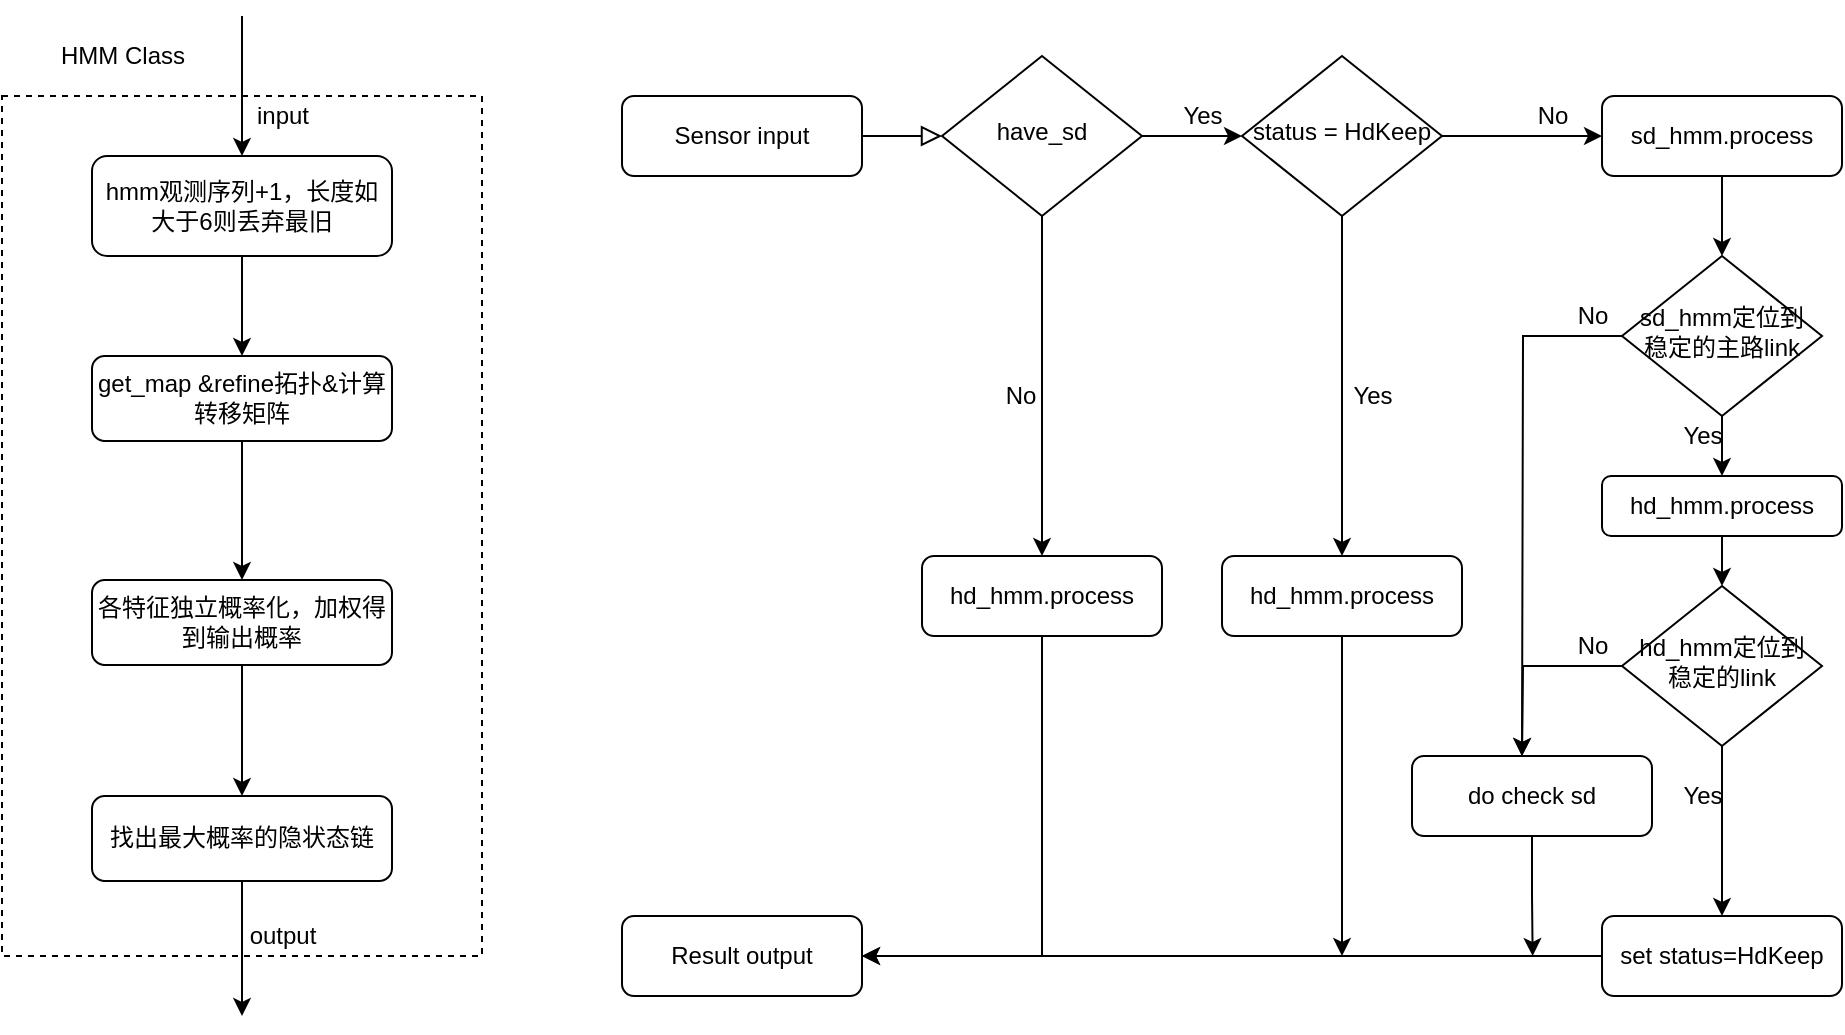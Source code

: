 <mxfile version="13.5.3" type="github">
  <diagram id="C5RBs43oDa-KdzZeNtuy" name="Page-1">
    <mxGraphModel dx="2274" dy="752" grid="1" gridSize="10" guides="1" tooltips="1" connect="1" arrows="1" fold="1" page="1" pageScale="1" pageWidth="827" pageHeight="1169" math="0" shadow="0">
      <root>
        <mxCell id="WIyWlLk6GJQsqaUBKTNV-0" />
        <mxCell id="WIyWlLk6GJQsqaUBKTNV-1" parent="WIyWlLk6GJQsqaUBKTNV-0" />
        <mxCell id="lWddK0O_4O9R-x-x5ZZC-25" value="" style="whiteSpace=wrap;html=1;dashed=1;" vertex="1" parent="WIyWlLk6GJQsqaUBKTNV-1">
          <mxGeometry x="-150" y="300" width="240" height="430" as="geometry" />
        </mxCell>
        <mxCell id="WIyWlLk6GJQsqaUBKTNV-2" value="" style="rounded=0;html=1;jettySize=auto;orthogonalLoop=1;fontSize=11;endArrow=block;endFill=0;endSize=8;strokeWidth=1;shadow=0;labelBackgroundColor=none;edgeStyle=orthogonalEdgeStyle;" parent="WIyWlLk6GJQsqaUBKTNV-1" source="WIyWlLk6GJQsqaUBKTNV-3" target="WIyWlLk6GJQsqaUBKTNV-6" edge="1">
          <mxGeometry relative="1" as="geometry" />
        </mxCell>
        <mxCell id="WIyWlLk6GJQsqaUBKTNV-3" value="Sensor input" style="rounded=1;whiteSpace=wrap;html=1;fontSize=12;glass=0;strokeWidth=1;shadow=0;" parent="WIyWlLk6GJQsqaUBKTNV-1" vertex="1">
          <mxGeometry x="160" y="300" width="120" height="40" as="geometry" />
        </mxCell>
        <mxCell id="lWddK0O_4O9R-x-x5ZZC-53" style="edgeStyle=orthogonalEdgeStyle;rounded=0;orthogonalLoop=1;jettySize=auto;html=1;exitX=0.5;exitY=1;exitDx=0;exitDy=0;" edge="1" parent="WIyWlLk6GJQsqaUBKTNV-1" source="WIyWlLk6GJQsqaUBKTNV-6" target="WIyWlLk6GJQsqaUBKTNV-7">
          <mxGeometry relative="1" as="geometry" />
        </mxCell>
        <mxCell id="lWddK0O_4O9R-x-x5ZZC-54" style="edgeStyle=orthogonalEdgeStyle;rounded=0;orthogonalLoop=1;jettySize=auto;html=1;exitX=1;exitY=0.5;exitDx=0;exitDy=0;entryX=0;entryY=0.5;entryDx=0;entryDy=0;" edge="1" parent="WIyWlLk6GJQsqaUBKTNV-1" source="WIyWlLk6GJQsqaUBKTNV-6" target="lWddK0O_4O9R-x-x5ZZC-11">
          <mxGeometry relative="1" as="geometry" />
        </mxCell>
        <mxCell id="WIyWlLk6GJQsqaUBKTNV-6" value="have_sd" style="rhombus;whiteSpace=wrap;html=1;shadow=0;fontFamily=Helvetica;fontSize=12;align=center;strokeWidth=1;spacing=6;spacingTop=-4;" parent="WIyWlLk6GJQsqaUBKTNV-1" vertex="1">
          <mxGeometry x="320" y="280" width="100" height="80" as="geometry" />
        </mxCell>
        <mxCell id="lWddK0O_4O9R-x-x5ZZC-27" style="edgeStyle=orthogonalEdgeStyle;rounded=0;orthogonalLoop=1;jettySize=auto;html=1;exitX=0.5;exitY=1;exitDx=0;exitDy=0;entryX=1;entryY=0.5;entryDx=0;entryDy=0;" edge="1" parent="WIyWlLk6GJQsqaUBKTNV-1" source="WIyWlLk6GJQsqaUBKTNV-7" target="lWddK0O_4O9R-x-x5ZZC-5">
          <mxGeometry relative="1" as="geometry" />
        </mxCell>
        <mxCell id="WIyWlLk6GJQsqaUBKTNV-7" value="hd_hmm.process" style="rounded=1;whiteSpace=wrap;html=1;fontSize=12;glass=0;strokeWidth=1;shadow=0;" parent="WIyWlLk6GJQsqaUBKTNV-1" vertex="1">
          <mxGeometry x="310" y="530" width="120" height="40" as="geometry" />
        </mxCell>
        <mxCell id="lWddK0O_4O9R-x-x5ZZC-40" style="edgeStyle=orthogonalEdgeStyle;rounded=0;orthogonalLoop=1;jettySize=auto;html=1;exitX=0.5;exitY=1;exitDx=0;exitDy=0;" edge="1" parent="WIyWlLk6GJQsqaUBKTNV-1" source="WIyWlLk6GJQsqaUBKTNV-12" target="lWddK0O_4O9R-x-x5ZZC-31">
          <mxGeometry relative="1" as="geometry" />
        </mxCell>
        <mxCell id="WIyWlLk6GJQsqaUBKTNV-12" value="sd_hmm.process" style="rounded=1;whiteSpace=wrap;html=1;fontSize=12;glass=0;strokeWidth=1;shadow=0;" parent="WIyWlLk6GJQsqaUBKTNV-1" vertex="1">
          <mxGeometry x="650" y="300" width="120" height="40" as="geometry" />
        </mxCell>
        <mxCell id="lWddK0O_4O9R-x-x5ZZC-5" value="Result output" style="rounded=1;whiteSpace=wrap;html=1;fontSize=12;glass=0;strokeWidth=1;shadow=0;" vertex="1" parent="WIyWlLk6GJQsqaUBKTNV-1">
          <mxGeometry x="160" y="710" width="120" height="40" as="geometry" />
        </mxCell>
        <mxCell id="lWddK0O_4O9R-x-x5ZZC-34" style="edgeStyle=orthogonalEdgeStyle;rounded=0;orthogonalLoop=1;jettySize=auto;html=1;exitX=1;exitY=0.5;exitDx=0;exitDy=0;entryX=0;entryY=0.5;entryDx=0;entryDy=0;" edge="1" parent="WIyWlLk6GJQsqaUBKTNV-1" source="lWddK0O_4O9R-x-x5ZZC-11" target="WIyWlLk6GJQsqaUBKTNV-12">
          <mxGeometry relative="1" as="geometry" />
        </mxCell>
        <mxCell id="lWddK0O_4O9R-x-x5ZZC-39" style="edgeStyle=orthogonalEdgeStyle;rounded=0;orthogonalLoop=1;jettySize=auto;html=1;exitX=0.5;exitY=1;exitDx=0;exitDy=0;" edge="1" parent="WIyWlLk6GJQsqaUBKTNV-1" source="lWddK0O_4O9R-x-x5ZZC-11" target="lWddK0O_4O9R-x-x5ZZC-28">
          <mxGeometry relative="1" as="geometry" />
        </mxCell>
        <mxCell id="lWddK0O_4O9R-x-x5ZZC-11" value="status = HdKeep" style="rhombus;whiteSpace=wrap;html=1;shadow=0;fontFamily=Helvetica;fontSize=12;align=center;strokeWidth=1;spacing=6;spacingTop=-4;" vertex="1" parent="WIyWlLk6GJQsqaUBKTNV-1">
          <mxGeometry x="470" y="280" width="100" height="80" as="geometry" />
        </mxCell>
        <mxCell id="lWddK0O_4O9R-x-x5ZZC-63" style="edgeStyle=orthogonalEdgeStyle;rounded=0;orthogonalLoop=1;jettySize=auto;html=1;exitX=0.5;exitY=1;exitDx=0;exitDy=0;entryX=0.5;entryY=0;entryDx=0;entryDy=0;" edge="1" parent="WIyWlLk6GJQsqaUBKTNV-1" source="lWddK0O_4O9R-x-x5ZZC-13" target="lWddK0O_4O9R-x-x5ZZC-15">
          <mxGeometry relative="1" as="geometry" />
        </mxCell>
        <mxCell id="lWddK0O_4O9R-x-x5ZZC-13" value="hmm观测序列+1，长度如大于6则丢弃最旧" style="rounded=1;whiteSpace=wrap;html=1;fontSize=12;glass=0;strokeWidth=1;shadow=0;" vertex="1" parent="WIyWlLk6GJQsqaUBKTNV-1">
          <mxGeometry x="-105" y="330" width="150" height="50" as="geometry" />
        </mxCell>
        <mxCell id="lWddK0O_4O9R-x-x5ZZC-65" style="edgeStyle=orthogonalEdgeStyle;rounded=0;orthogonalLoop=1;jettySize=auto;html=1;" edge="1" parent="WIyWlLk6GJQsqaUBKTNV-1" source="lWddK0O_4O9R-x-x5ZZC-15" target="lWddK0O_4O9R-x-x5ZZC-16">
          <mxGeometry relative="1" as="geometry" />
        </mxCell>
        <mxCell id="lWddK0O_4O9R-x-x5ZZC-15" value="get_map &amp;amp;refine拓扑&amp;amp;计算转移矩阵" style="rounded=1;whiteSpace=wrap;html=1;fontSize=12;glass=0;strokeWidth=1;shadow=0;" vertex="1" parent="WIyWlLk6GJQsqaUBKTNV-1">
          <mxGeometry x="-105" y="430" width="150" height="42.5" as="geometry" />
        </mxCell>
        <mxCell id="lWddK0O_4O9R-x-x5ZZC-67" style="edgeStyle=orthogonalEdgeStyle;rounded=0;orthogonalLoop=1;jettySize=auto;html=1;entryX=0.5;entryY=0;entryDx=0;entryDy=0;" edge="1" parent="WIyWlLk6GJQsqaUBKTNV-1" source="lWddK0O_4O9R-x-x5ZZC-16" target="lWddK0O_4O9R-x-x5ZZC-17">
          <mxGeometry relative="1" as="geometry" />
        </mxCell>
        <mxCell id="lWddK0O_4O9R-x-x5ZZC-16" value="各特征独立概率化，加权得到输出概率" style="rounded=1;whiteSpace=wrap;html=1;fontSize=12;glass=0;strokeWidth=1;shadow=0;" vertex="1" parent="WIyWlLk6GJQsqaUBKTNV-1">
          <mxGeometry x="-105" y="542" width="150" height="42.5" as="geometry" />
        </mxCell>
        <mxCell id="lWddK0O_4O9R-x-x5ZZC-62" style="edgeStyle=orthogonalEdgeStyle;rounded=0;orthogonalLoop=1;jettySize=auto;html=1;" edge="1" parent="WIyWlLk6GJQsqaUBKTNV-1" source="lWddK0O_4O9R-x-x5ZZC-17">
          <mxGeometry relative="1" as="geometry">
            <mxPoint x="-30" y="760" as="targetPoint" />
          </mxGeometry>
        </mxCell>
        <mxCell id="lWddK0O_4O9R-x-x5ZZC-17" value="找出最大概率的隐状态链" style="rounded=1;whiteSpace=wrap;html=1;fontSize=12;glass=0;strokeWidth=1;shadow=0;" vertex="1" parent="WIyWlLk6GJQsqaUBKTNV-1">
          <mxGeometry x="-105" y="650" width="150" height="42.5" as="geometry" />
        </mxCell>
        <mxCell id="lWddK0O_4O9R-x-x5ZZC-21" value="" style="endArrow=classic;html=1;entryX=0.5;entryY=0;entryDx=0;entryDy=0;" edge="1" parent="WIyWlLk6GJQsqaUBKTNV-1" target="lWddK0O_4O9R-x-x5ZZC-13">
          <mxGeometry width="50" height="50" relative="1" as="geometry">
            <mxPoint x="-30" y="260" as="sourcePoint" />
            <mxPoint x="-210" y="492.5" as="targetPoint" />
          </mxGeometry>
        </mxCell>
        <mxCell id="lWddK0O_4O9R-x-x5ZZC-23" value="output" style="text;html=1;resizable=0;autosize=1;align=center;verticalAlign=middle;points=[];fillColor=none;strokeColor=none;rounded=0;" vertex="1" parent="WIyWlLk6GJQsqaUBKTNV-1">
          <mxGeometry x="-35" y="710" width="50" height="20" as="geometry" />
        </mxCell>
        <mxCell id="lWddK0O_4O9R-x-x5ZZC-24" value="input" style="text;html=1;resizable=0;autosize=1;align=center;verticalAlign=middle;points=[];fillColor=none;strokeColor=none;rounded=0;" vertex="1" parent="WIyWlLk6GJQsqaUBKTNV-1">
          <mxGeometry x="-30" y="300" width="40" height="20" as="geometry" />
        </mxCell>
        <mxCell id="lWddK0O_4O9R-x-x5ZZC-26" value="HMM Class" style="text;html=1;resizable=0;autosize=1;align=center;verticalAlign=middle;points=[];fillColor=none;strokeColor=none;rounded=0;dashed=1;" vertex="1" parent="WIyWlLk6GJQsqaUBKTNV-1">
          <mxGeometry x="-130" y="270" width="80" height="20" as="geometry" />
        </mxCell>
        <mxCell id="lWddK0O_4O9R-x-x5ZZC-57" style="edgeStyle=orthogonalEdgeStyle;rounded=0;orthogonalLoop=1;jettySize=auto;html=1;exitX=0.5;exitY=1;exitDx=0;exitDy=0;" edge="1" parent="WIyWlLk6GJQsqaUBKTNV-1" source="lWddK0O_4O9R-x-x5ZZC-28">
          <mxGeometry relative="1" as="geometry">
            <mxPoint x="520" y="730" as="targetPoint" />
          </mxGeometry>
        </mxCell>
        <mxCell id="lWddK0O_4O9R-x-x5ZZC-28" value="hd_hmm.process" style="rounded=1;whiteSpace=wrap;html=1;fontSize=12;glass=0;strokeWidth=1;shadow=0;" vertex="1" parent="WIyWlLk6GJQsqaUBKTNV-1">
          <mxGeometry x="460" y="530" width="120" height="40" as="geometry" />
        </mxCell>
        <mxCell id="lWddK0O_4O9R-x-x5ZZC-45" style="edgeStyle=orthogonalEdgeStyle;rounded=0;orthogonalLoop=1;jettySize=auto;html=1;exitX=0.5;exitY=1;exitDx=0;exitDy=0;entryX=0.5;entryY=0;entryDx=0;entryDy=0;" edge="1" parent="WIyWlLk6GJQsqaUBKTNV-1" source="lWddK0O_4O9R-x-x5ZZC-29" target="lWddK0O_4O9R-x-x5ZZC-44">
          <mxGeometry relative="1" as="geometry" />
        </mxCell>
        <mxCell id="lWddK0O_4O9R-x-x5ZZC-47" style="edgeStyle=orthogonalEdgeStyle;rounded=0;orthogonalLoop=1;jettySize=auto;html=1;exitX=0;exitY=0.5;exitDx=0;exitDy=0;" edge="1" parent="WIyWlLk6GJQsqaUBKTNV-1" source="lWddK0O_4O9R-x-x5ZZC-29">
          <mxGeometry relative="1" as="geometry">
            <mxPoint x="610" y="630" as="targetPoint" />
          </mxGeometry>
        </mxCell>
        <mxCell id="lWddK0O_4O9R-x-x5ZZC-29" value="hd_hmm定位到稳定的link" style="rhombus;whiteSpace=wrap;html=1;shadow=0;fontFamily=Helvetica;fontSize=12;align=center;strokeWidth=1;spacing=6;spacingTop=-4;" vertex="1" parent="WIyWlLk6GJQsqaUBKTNV-1">
          <mxGeometry x="660" y="545" width="100" height="80" as="geometry" />
        </mxCell>
        <mxCell id="lWddK0O_4O9R-x-x5ZZC-41" style="edgeStyle=orthogonalEdgeStyle;rounded=0;orthogonalLoop=1;jettySize=auto;html=1;exitX=0.5;exitY=1;exitDx=0;exitDy=0;entryX=0.5;entryY=0;entryDx=0;entryDy=0;" edge="1" parent="WIyWlLk6GJQsqaUBKTNV-1" source="lWddK0O_4O9R-x-x5ZZC-31" target="lWddK0O_4O9R-x-x5ZZC-33">
          <mxGeometry relative="1" as="geometry" />
        </mxCell>
        <mxCell id="lWddK0O_4O9R-x-x5ZZC-49" style="edgeStyle=orthogonalEdgeStyle;rounded=0;orthogonalLoop=1;jettySize=auto;html=1;exitX=0;exitY=0.5;exitDx=0;exitDy=0;" edge="1" parent="WIyWlLk6GJQsqaUBKTNV-1" source="lWddK0O_4O9R-x-x5ZZC-31">
          <mxGeometry relative="1" as="geometry">
            <mxPoint x="610" y="630" as="targetPoint" />
          </mxGeometry>
        </mxCell>
        <mxCell id="lWddK0O_4O9R-x-x5ZZC-31" value="sd_hmm定位到稳定的主路link" style="rhombus;whiteSpace=wrap;html=1;shadow=0;fontFamily=Helvetica;fontSize=12;align=center;strokeWidth=1;spacing=6;spacingTop=-4;" vertex="1" parent="WIyWlLk6GJQsqaUBKTNV-1">
          <mxGeometry x="660" y="380" width="100" height="80" as="geometry" />
        </mxCell>
        <mxCell id="lWddK0O_4O9R-x-x5ZZC-43" style="edgeStyle=orthogonalEdgeStyle;rounded=0;orthogonalLoop=1;jettySize=auto;html=1;exitX=0.5;exitY=1;exitDx=0;exitDy=0;entryX=0.5;entryY=0;entryDx=0;entryDy=0;" edge="1" parent="WIyWlLk6GJQsqaUBKTNV-1" source="lWddK0O_4O9R-x-x5ZZC-33" target="lWddK0O_4O9R-x-x5ZZC-29">
          <mxGeometry relative="1" as="geometry" />
        </mxCell>
        <mxCell id="lWddK0O_4O9R-x-x5ZZC-33" value="hd_hmm.process" style="rounded=1;whiteSpace=wrap;html=1;fontSize=12;glass=0;strokeWidth=1;shadow=0;" vertex="1" parent="WIyWlLk6GJQsqaUBKTNV-1">
          <mxGeometry x="650" y="490" width="120" height="30" as="geometry" />
        </mxCell>
        <mxCell id="lWddK0O_4O9R-x-x5ZZC-36" value="Yes" style="text;html=1;resizable=0;autosize=1;align=center;verticalAlign=middle;points=[];fillColor=none;strokeColor=none;rounded=0;dashed=1;" vertex="1" parent="WIyWlLk6GJQsqaUBKTNV-1">
          <mxGeometry x="515" y="440" width="40" height="20" as="geometry" />
        </mxCell>
        <mxCell id="lWddK0O_4O9R-x-x5ZZC-37" value="No" style="text;html=1;resizable=0;autosize=1;align=center;verticalAlign=middle;points=[];fillColor=none;strokeColor=none;rounded=0;dashed=1;" vertex="1" parent="WIyWlLk6GJQsqaUBKTNV-1">
          <mxGeometry x="610" y="300" width="30" height="20" as="geometry" />
        </mxCell>
        <mxCell id="lWddK0O_4O9R-x-x5ZZC-42" value="Yes" style="text;html=1;resizable=0;autosize=1;align=center;verticalAlign=middle;points=[];fillColor=none;strokeColor=none;rounded=0;dashed=1;" vertex="1" parent="WIyWlLk6GJQsqaUBKTNV-1">
          <mxGeometry x="680" y="460" width="40" height="20" as="geometry" />
        </mxCell>
        <mxCell id="lWddK0O_4O9R-x-x5ZZC-46" style="edgeStyle=orthogonalEdgeStyle;rounded=0;orthogonalLoop=1;jettySize=auto;html=1;entryX=1;entryY=0.5;entryDx=0;entryDy=0;" edge="1" parent="WIyWlLk6GJQsqaUBKTNV-1" source="lWddK0O_4O9R-x-x5ZZC-44" target="lWddK0O_4O9R-x-x5ZZC-5">
          <mxGeometry relative="1" as="geometry">
            <Array as="points">
              <mxPoint x="540" y="730" />
              <mxPoint x="540" y="730" />
            </Array>
          </mxGeometry>
        </mxCell>
        <mxCell id="lWddK0O_4O9R-x-x5ZZC-44" value="set status=HdKeep" style="rounded=1;whiteSpace=wrap;html=1;fontSize=12;glass=0;strokeWidth=1;shadow=0;" vertex="1" parent="WIyWlLk6GJQsqaUBKTNV-1">
          <mxGeometry x="650" y="710" width="120" height="40" as="geometry" />
        </mxCell>
        <mxCell id="lWddK0O_4O9R-x-x5ZZC-50" value="Yes" style="text;html=1;resizable=0;autosize=1;align=center;verticalAlign=middle;points=[];fillColor=none;strokeColor=none;rounded=0;dashed=1;" vertex="1" parent="WIyWlLk6GJQsqaUBKTNV-1">
          <mxGeometry x="680" y="640" width="40" height="20" as="geometry" />
        </mxCell>
        <mxCell id="lWddK0O_4O9R-x-x5ZZC-51" value="No" style="text;html=1;resizable=0;autosize=1;align=center;verticalAlign=middle;points=[];fillColor=none;strokeColor=none;rounded=0;dashed=1;" vertex="1" parent="WIyWlLk6GJQsqaUBKTNV-1">
          <mxGeometry x="630" y="400" width="30" height="20" as="geometry" />
        </mxCell>
        <mxCell id="lWddK0O_4O9R-x-x5ZZC-52" value="No" style="text;html=1;resizable=0;autosize=1;align=center;verticalAlign=middle;points=[];fillColor=none;strokeColor=none;rounded=0;dashed=1;" vertex="1" parent="WIyWlLk6GJQsqaUBKTNV-1">
          <mxGeometry x="630" y="565" width="30" height="20" as="geometry" />
        </mxCell>
        <mxCell id="lWddK0O_4O9R-x-x5ZZC-55" value="Yes" style="text;html=1;resizable=0;autosize=1;align=center;verticalAlign=middle;points=[];fillColor=none;strokeColor=none;rounded=0;dashed=1;" vertex="1" parent="WIyWlLk6GJQsqaUBKTNV-1">
          <mxGeometry x="430" y="300" width="40" height="20" as="geometry" />
        </mxCell>
        <mxCell id="lWddK0O_4O9R-x-x5ZZC-56" value="No" style="text;html=1;resizable=0;autosize=1;align=center;verticalAlign=middle;points=[];fillColor=none;strokeColor=none;rounded=0;dashed=1;" vertex="1" parent="WIyWlLk6GJQsqaUBKTNV-1">
          <mxGeometry x="344" y="440" width="30" height="20" as="geometry" />
        </mxCell>
        <mxCell id="lWddK0O_4O9R-x-x5ZZC-59" style="edgeStyle=orthogonalEdgeStyle;rounded=0;orthogonalLoop=1;jettySize=auto;html=1;exitX=0.5;exitY=1;exitDx=0;exitDy=0;" edge="1" parent="WIyWlLk6GJQsqaUBKTNV-1" source="lWddK0O_4O9R-x-x5ZZC-58">
          <mxGeometry relative="1" as="geometry">
            <mxPoint x="615.333" y="730" as="targetPoint" />
          </mxGeometry>
        </mxCell>
        <mxCell id="lWddK0O_4O9R-x-x5ZZC-58" value="do check sd" style="rounded=1;whiteSpace=wrap;html=1;fontSize=12;glass=0;strokeWidth=1;shadow=0;" vertex="1" parent="WIyWlLk6GJQsqaUBKTNV-1">
          <mxGeometry x="555" y="630" width="120" height="40" as="geometry" />
        </mxCell>
      </root>
    </mxGraphModel>
  </diagram>
</mxfile>
